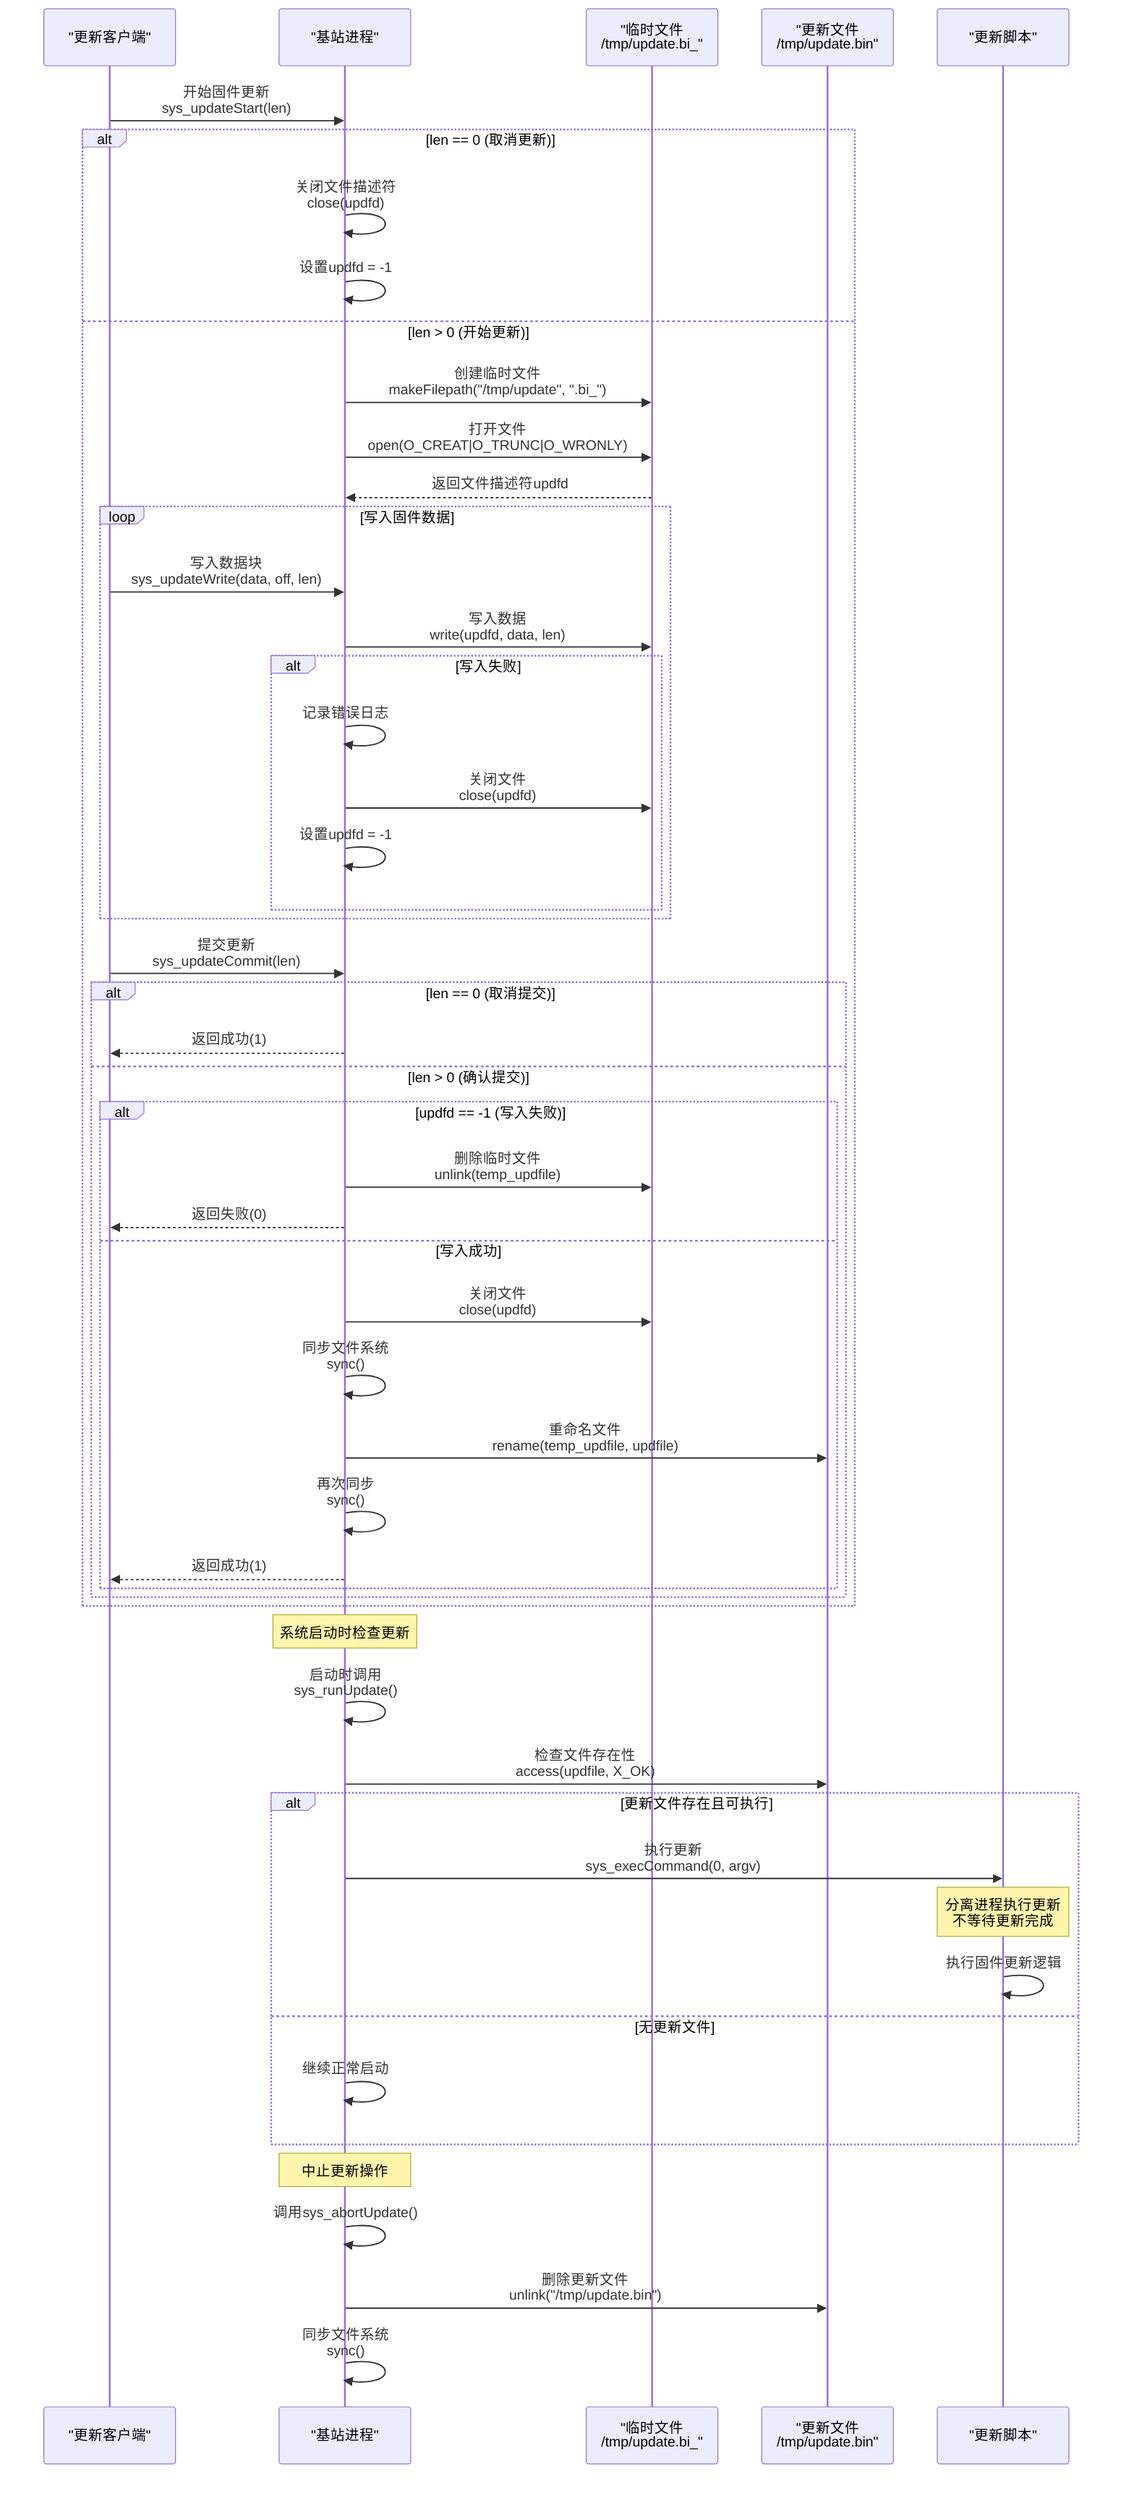sequenceDiagram
    participant Client as "更新客户端"
    participant Station as "基站进程"
    participant TempFile as "临时文件<br/>/tmp/update.bi_"
    participant UpdateFile as "更新文件<br/>/tmp/update.bin"
    participant UpdateScript as "更新脚本"
    
    Client->>Station: 开始固件更新<br/>sys_updateStart(len)
    
    alt len == 0 (取消更新)
        Station->>Station: 关闭文件描述符<br/>close(updfd)
        Station->>Station: 设置updfd = -1
    else len > 0 (开始更新)
        Station->>TempFile: 创建临时文件<br/>makeFilepath("/tmp/update", ".bi_")
        Station->>TempFile: 打开文件<br/>open(O_CREAT|O_TRUNC|O_WRONLY)
        TempFile-->>Station: 返回文件描述符updfd
        
        loop 写入固件数据
            Client->>Station: 写入数据块<br/>sys_updateWrite(data, off, len)
            Station->>TempFile: 写入数据<br/>write(updfd, data, len)
            alt 写入失败
                Station->>Station: 记录错误日志
                Station->>TempFile: 关闭文件<br/>close(updfd)
                Station->>Station: 设置updfd = -1
            end
        end
        
        Client->>Station: 提交更新<br/>sys_updateCommit(len)
        
        alt len == 0 (取消提交)
            Station-->>Client: 返回成功(1)
        else len > 0 (确认提交)
            alt updfd == -1 (写入失败)
                Station->>TempFile: 删除临时文件<br/>unlink(temp_updfile)
                Station-->>Client: 返回失败(0)
            else 写入成功
                Station->>TempFile: 关闭文件<br/>close(updfd)
                Station->>Station: 同步文件系统<br/>sync()
                Station->>UpdateFile: 重命名文件<br/>rename(temp_updfile, updfile)
                Station->>Station: 再次同步<br/>sync()
                Station-->>Client: 返回成功(1)
            end
        end
    end
    
    Note over Station: 系统启动时检查更新
    Station->>Station: 启动时调用<br/>sys_runUpdate()
    Station->>UpdateFile: 检查文件存在性<br/>access(updfile, X_OK)
    
    alt 更新文件存在且可执行
        Station->>UpdateScript: 执行更新<br/>sys_execCommand(0, argv)
        Note over UpdateScript: 分离进程执行更新<br/>不等待更新完成
        UpdateScript->>UpdateScript: 执行固件更新逻辑
    else 无更新文件
        Station->>Station: 继续正常启动
    end
    
    Note over Station: 中止更新操作
    Station->>Station: 调用sys_abortUpdate()
    Station->>UpdateFile: 删除更新文件<br/>unlink("/tmp/update.bin")
    Station->>Station: 同步文件系统<br/>sync()